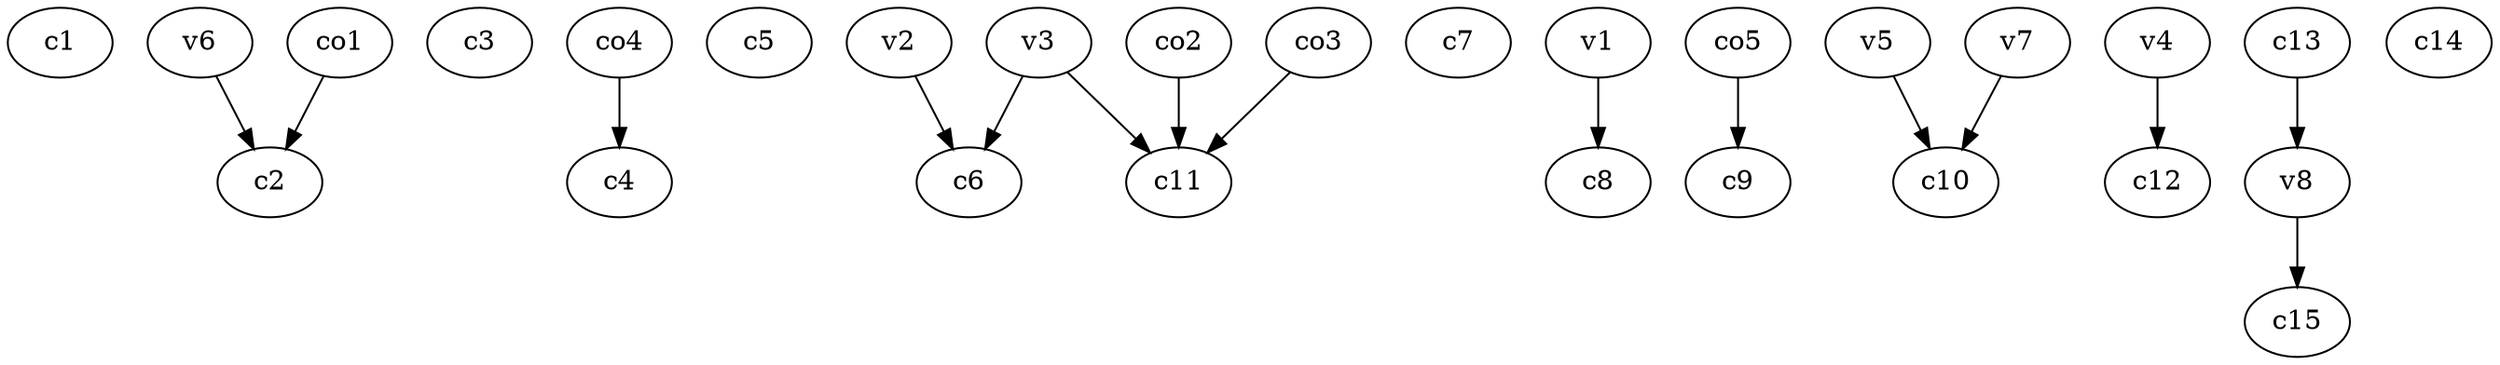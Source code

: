 strict digraph  {
c1;
c2;
c3;
c4;
c5;
c6;
c7;
c8;
c9;
c10;
c11;
c12;
c13;
c14;
c15;
v1;
v2;
v3;
v4;
v5;
v6;
v7;
v8;
co1;
co2;
co3;
co4;
co5;
c13 -> v8  [weight=1];
v1 -> c8  [weight=1];
v2 -> c6  [weight=1];
v3 -> c6  [weight=1];
v3 -> c11  [weight=1];
v4 -> c12  [weight=1];
v5 -> c10  [weight=1];
v6 -> c2  [weight=1];
v7 -> c10  [weight=1];
v8 -> c15  [weight=1];
co1 -> c2  [weight=1];
co2 -> c11  [weight=1];
co3 -> c11  [weight=1];
co4 -> c4  [weight=1];
co5 -> c9  [weight=1];
}
